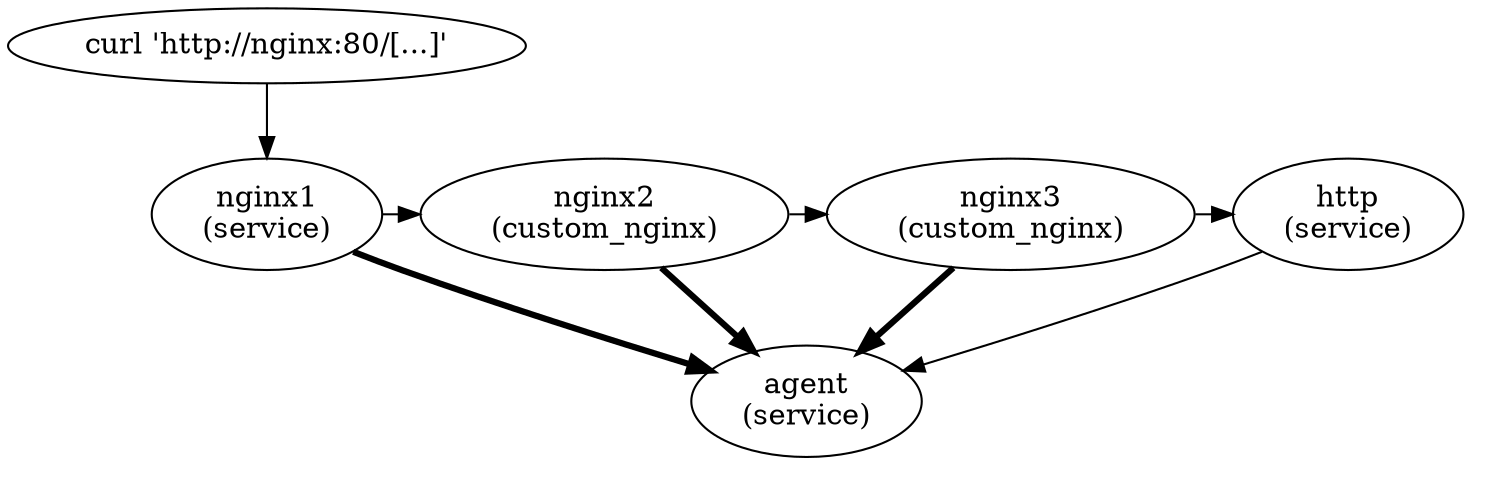 digraph {
    rankdir="TB";

    curl [label="curl 'http://nginx:80/[...]'"];
    curl -> nginx1;

    subgraph cluster_docker_compose {
        graph[style=invis];
        rankdir="LR";

        nginx1 [label="nginx1\n(service)"];
        nginx2 [label="nginx2\n(custom_nginx)"];
        nginx3 [label="nginx3\n(custom_nginx)"];
        http [label="http\n(service)"];
        agent [label="agent\n(service)"];

        {
            rank=source;
            nginx1 -> nginx2 -> nginx3 -> http;
        }

        {
            nginx1 -> agent [penwidth=3];
            nginx2 -> agent [penwidth=3];
            nginx3 -> agent [penwidth=3];
            http -> agent;
        }
     }
}

